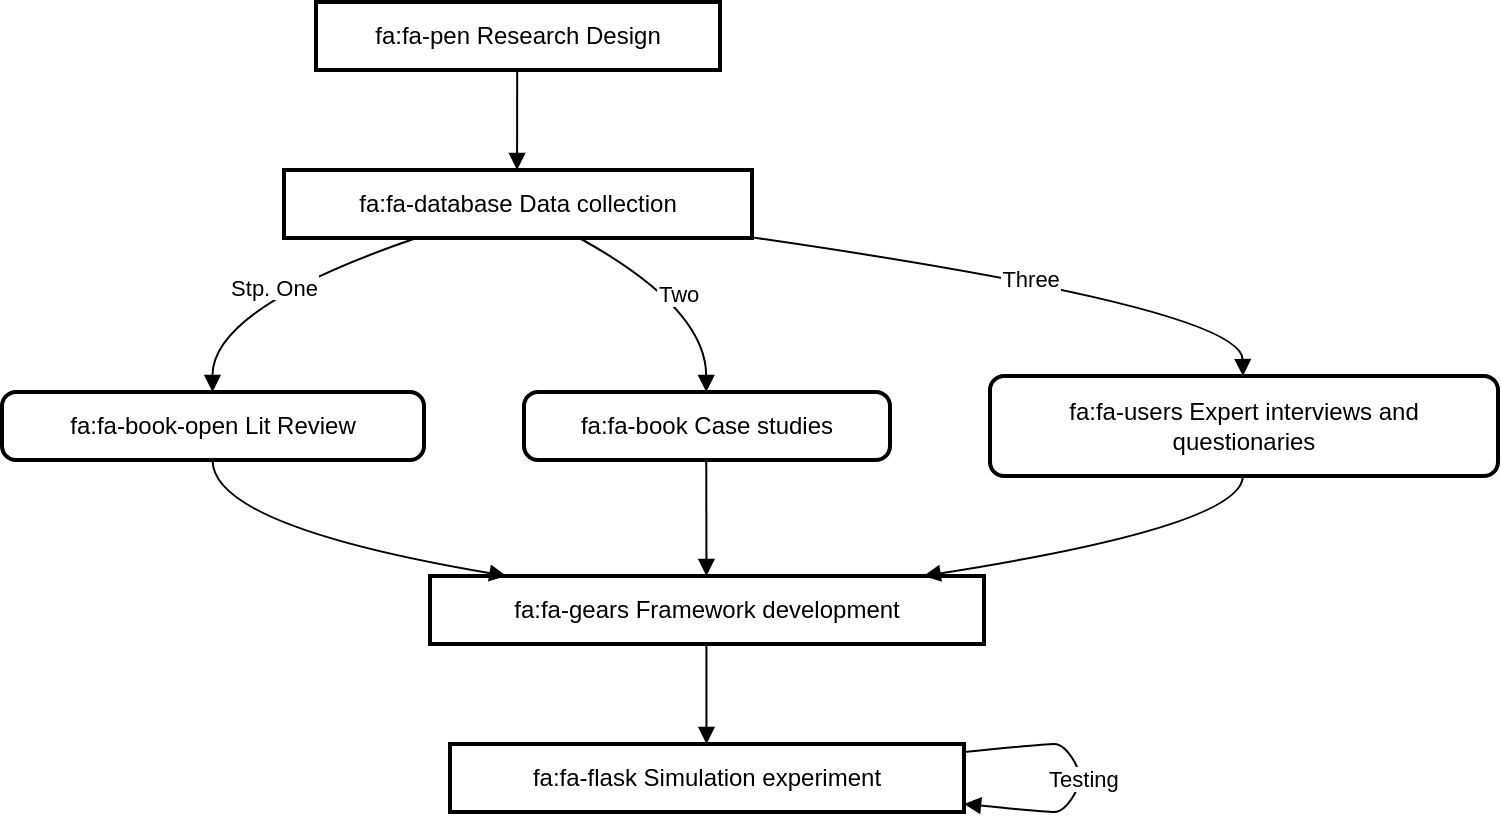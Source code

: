 <mxfile version="24.5.2" type="github">
  <diagram name="Page-1" id="TYvpT0RcBzN1Je5xeBfk">
    <mxGraphModel dx="1434" dy="746" grid="1" gridSize="10" guides="1" tooltips="1" connect="1" arrows="1" fold="1" page="1" pageScale="1" pageWidth="850" pageHeight="1100" math="0" shadow="0">
      <root>
        <mxCell id="0" />
        <mxCell id="1" parent="0" />
        <mxCell id="UtY7ITHLkvf_QjShXUyM-1" value="fa:fa-pen Research Design" style="whiteSpace=wrap;strokeWidth=2;" vertex="1" parent="1">
          <mxGeometry x="259" y="90" width="202" height="34" as="geometry" />
        </mxCell>
        <mxCell id="UtY7ITHLkvf_QjShXUyM-2" value="fa:fa-database Data collection" style="whiteSpace=wrap;strokeWidth=2;" vertex="1" parent="1">
          <mxGeometry x="243" y="174" width="234" height="34" as="geometry" />
        </mxCell>
        <mxCell id="UtY7ITHLkvf_QjShXUyM-3" value="fa:fa-book-open Lit Review" style="rounded=1;absoluteArcSize=1;arcSize=14;whiteSpace=wrap;strokeWidth=2;" vertex="1" parent="1">
          <mxGeometry x="102" y="285" width="211" height="34" as="geometry" />
        </mxCell>
        <mxCell id="UtY7ITHLkvf_QjShXUyM-4" value="fa:fa-book Case studies" style="rounded=1;absoluteArcSize=1;arcSize=14;whiteSpace=wrap;strokeWidth=2;" vertex="1" parent="1">
          <mxGeometry x="363" y="285" width="183" height="34" as="geometry" />
        </mxCell>
        <mxCell id="UtY7ITHLkvf_QjShXUyM-5" value="fa:fa-users Expert interviews and &#xa; questionaries" style="rounded=1;absoluteArcSize=1;arcSize=14;whiteSpace=wrap;strokeWidth=2;" vertex="1" parent="1">
          <mxGeometry x="596" y="277" width="254" height="50" as="geometry" />
        </mxCell>
        <mxCell id="UtY7ITHLkvf_QjShXUyM-6" value="fa:fa-gears Framework development" style="whiteSpace=wrap;strokeWidth=2;" vertex="1" parent="1">
          <mxGeometry x="316" y="377" width="277" height="34" as="geometry" />
        </mxCell>
        <mxCell id="UtY7ITHLkvf_QjShXUyM-7" value="fa:fa-flask Simulation experiment" style="whiteSpace=wrap;strokeWidth=2;" vertex="1" parent="1">
          <mxGeometry x="326" y="461" width="257" height="34" as="geometry" />
        </mxCell>
        <mxCell id="UtY7ITHLkvf_QjShXUyM-8" value="" style="curved=1;startArrow=none;endArrow=block;exitX=0.498;exitY=1;entryX=0.498;entryY=0;rounded=0;" edge="1" parent="1" source="UtY7ITHLkvf_QjShXUyM-1" target="UtY7ITHLkvf_QjShXUyM-2">
          <mxGeometry relative="1" as="geometry">
            <Array as="points" />
          </mxGeometry>
        </mxCell>
        <mxCell id="UtY7ITHLkvf_QjShXUyM-9" value="Stp. One" style="curved=1;startArrow=none;endArrow=block;exitX=0.283;exitY=1;entryX=0.499;entryY=0;rounded=0;" edge="1" parent="1" source="UtY7ITHLkvf_QjShXUyM-2" target="UtY7ITHLkvf_QjShXUyM-3">
          <mxGeometry relative="1" as="geometry">
            <Array as="points">
              <mxPoint x="207" y="243" />
            </Array>
          </mxGeometry>
        </mxCell>
        <mxCell id="UtY7ITHLkvf_QjShXUyM-10" value="Two" style="curved=1;startArrow=none;endArrow=block;exitX=0.631;exitY=1;entryX=0.498;entryY=0;rounded=0;" edge="1" parent="1" source="UtY7ITHLkvf_QjShXUyM-2" target="UtY7ITHLkvf_QjShXUyM-4">
          <mxGeometry relative="1" as="geometry">
            <Array as="points">
              <mxPoint x="454" y="243" />
            </Array>
          </mxGeometry>
        </mxCell>
        <mxCell id="UtY7ITHLkvf_QjShXUyM-11" value="Three" style="curved=1;startArrow=none;endArrow=block;exitX=0.997;exitY=0.988;entryX=0.498;entryY=0;rounded=0;" edge="1" parent="1" source="UtY7ITHLkvf_QjShXUyM-2" target="UtY7ITHLkvf_QjShXUyM-5">
          <mxGeometry relative="1" as="geometry">
            <Array as="points">
              <mxPoint x="722" y="243" />
            </Array>
          </mxGeometry>
        </mxCell>
        <mxCell id="UtY7ITHLkvf_QjShXUyM-12" value="" style="curved=1;startArrow=none;endArrow=block;exitX=0.499;exitY=1;entryX=0.138;entryY=0;rounded=0;" edge="1" parent="1" source="UtY7ITHLkvf_QjShXUyM-3" target="UtY7ITHLkvf_QjShXUyM-6">
          <mxGeometry relative="1" as="geometry">
            <Array as="points">
              <mxPoint x="207" y="352" />
            </Array>
          </mxGeometry>
        </mxCell>
        <mxCell id="UtY7ITHLkvf_QjShXUyM-13" value="" style="curved=1;startArrow=none;endArrow=block;exitX=0.498;exitY=1;entryX=0.499;entryY=0;rounded=0;" edge="1" parent="1" source="UtY7ITHLkvf_QjShXUyM-4" target="UtY7ITHLkvf_QjShXUyM-6">
          <mxGeometry relative="1" as="geometry">
            <Array as="points" />
          </mxGeometry>
        </mxCell>
        <mxCell id="UtY7ITHLkvf_QjShXUyM-14" value="" style="curved=1;startArrow=none;endArrow=block;exitX=0.498;exitY=1;entryX=0.891;entryY=0;rounded=0;" edge="1" parent="1" source="UtY7ITHLkvf_QjShXUyM-5" target="UtY7ITHLkvf_QjShXUyM-6">
          <mxGeometry relative="1" as="geometry">
            <Array as="points">
              <mxPoint x="722" y="352" />
            </Array>
          </mxGeometry>
        </mxCell>
        <mxCell id="UtY7ITHLkvf_QjShXUyM-15" value="" style="curved=1;startArrow=none;endArrow=block;exitX=0.499;exitY=1;entryX=0.499;entryY=0;rounded=0;" edge="1" parent="1" source="UtY7ITHLkvf_QjShXUyM-6" target="UtY7ITHLkvf_QjShXUyM-7">
          <mxGeometry relative="1" as="geometry">
            <Array as="points" />
          </mxGeometry>
        </mxCell>
        <mxCell id="UtY7ITHLkvf_QjShXUyM-16" value="Testing" style="curved=1;startArrow=none;endArrow=block;exitX=0.999;exitY=0.12;entryX=0.999;entryY=0.88;rounded=0;" edge="1" parent="1" source="UtY7ITHLkvf_QjShXUyM-7" target="UtY7ITHLkvf_QjShXUyM-7">
          <mxGeometry relative="1" as="geometry">
            <Array as="points">
              <mxPoint x="623" y="461" />
              <mxPoint x="633" y="461" />
              <mxPoint x="643" y="478" />
              <mxPoint x="633" y="495" />
              <mxPoint x="623" y="495" />
            </Array>
          </mxGeometry>
        </mxCell>
      </root>
    </mxGraphModel>
  </diagram>
</mxfile>
